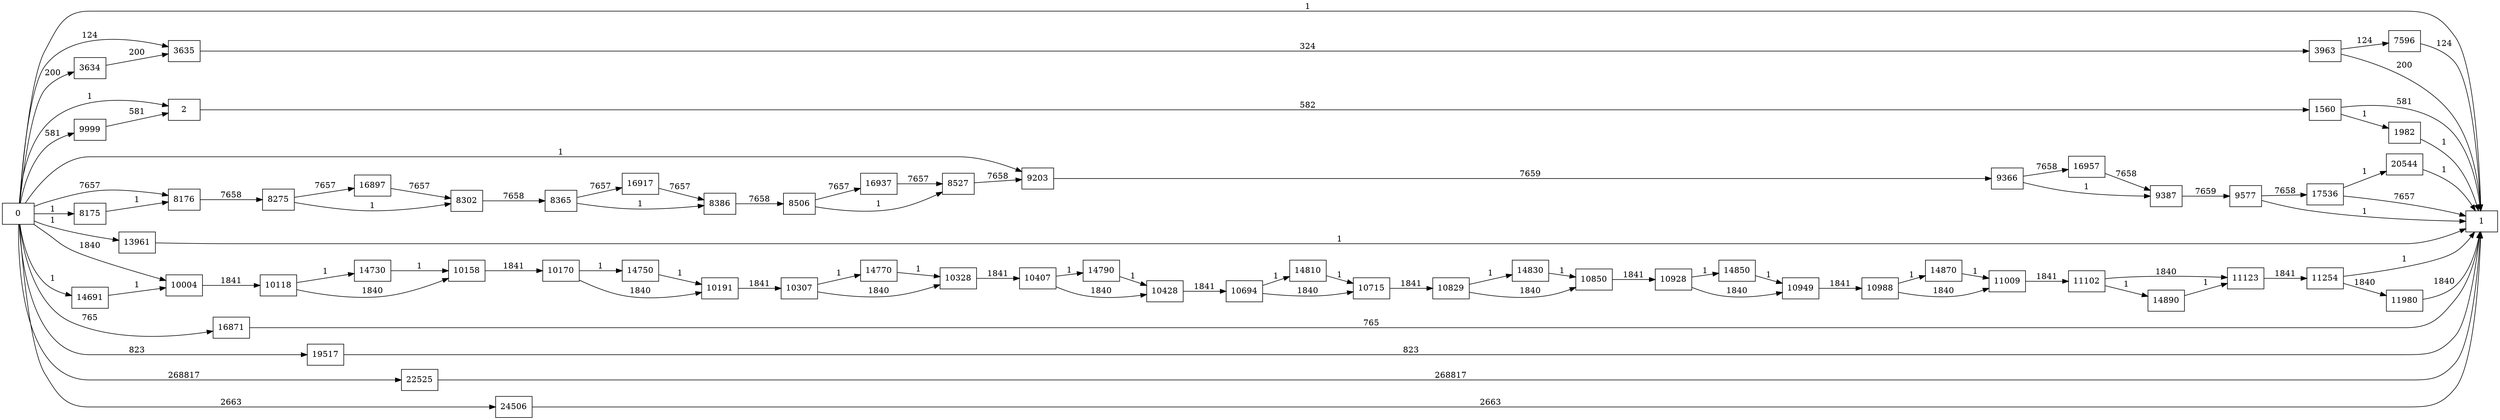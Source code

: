 digraph {
	graph [rankdir=LR]
	node [shape=rectangle]
	2 -> 1560 [label=582]
	1560 -> 1 [label=581]
	1560 -> 1982 [label=1]
	1982 -> 1 [label=1]
	3634 -> 3635 [label=200]
	3635 -> 3963 [label=324]
	3963 -> 1 [label=200]
	3963 -> 7596 [label=124]
	7596 -> 1 [label=124]
	8175 -> 8176 [label=1]
	8176 -> 8275 [label=7658]
	8275 -> 8302 [label=1]
	8275 -> 16897 [label=7657]
	8302 -> 8365 [label=7658]
	8365 -> 8386 [label=1]
	8365 -> 16917 [label=7657]
	8386 -> 8506 [label=7658]
	8506 -> 8527 [label=1]
	8506 -> 16937 [label=7657]
	8527 -> 9203 [label=7658]
	9203 -> 9366 [label=7659]
	9366 -> 9387 [label=1]
	9366 -> 16957 [label=7658]
	9387 -> 9577 [label=7659]
	9577 -> 1 [label=1]
	9577 -> 17536 [label=7658]
	9999 -> 2 [label=581]
	10004 -> 10118 [label=1841]
	10118 -> 10158 [label=1840]
	10118 -> 14730 [label=1]
	10158 -> 10170 [label=1841]
	10170 -> 10191 [label=1840]
	10170 -> 14750 [label=1]
	10191 -> 10307 [label=1841]
	10307 -> 10328 [label=1840]
	10307 -> 14770 [label=1]
	10328 -> 10407 [label=1841]
	10407 -> 10428 [label=1840]
	10407 -> 14790 [label=1]
	10428 -> 10694 [label=1841]
	10694 -> 10715 [label=1840]
	10694 -> 14810 [label=1]
	10715 -> 10829 [label=1841]
	10829 -> 10850 [label=1840]
	10829 -> 14830 [label=1]
	10850 -> 10928 [label=1841]
	10928 -> 10949 [label=1840]
	10928 -> 14850 [label=1]
	10949 -> 10988 [label=1841]
	10988 -> 11009 [label=1840]
	10988 -> 14870 [label=1]
	11009 -> 11102 [label=1841]
	11102 -> 11123 [label=1840]
	11102 -> 14890 [label=1]
	11123 -> 11254 [label=1841]
	11254 -> 1 [label=1]
	11254 -> 11980 [label=1840]
	11980 -> 1 [label=1840]
	13961 -> 1 [label=1]
	14691 -> 10004 [label=1]
	14730 -> 10158 [label=1]
	14750 -> 10191 [label=1]
	14770 -> 10328 [label=1]
	14790 -> 10428 [label=1]
	14810 -> 10715 [label=1]
	14830 -> 10850 [label=1]
	14850 -> 10949 [label=1]
	14870 -> 11009 [label=1]
	14890 -> 11123 [label=1]
	16871 -> 1 [label=765]
	16897 -> 8302 [label=7657]
	16917 -> 8386 [label=7657]
	16937 -> 8527 [label=7657]
	16957 -> 9387 [label=7658]
	17536 -> 1 [label=7657]
	17536 -> 20544 [label=1]
	19517 -> 1 [label=823]
	20544 -> 1 [label=1]
	22525 -> 1 [label=268817]
	24506 -> 1 [label=2663]
	0 -> 2 [label=1]
	0 -> 3635 [label=124]
	0 -> 8176 [label=7657]
	0 -> 9203 [label=1]
	0 -> 3634 [label=200]
	0 -> 1 [label=1]
	0 -> 8175 [label=1]
	0 -> 9999 [label=581]
	0 -> 10004 [label=1840]
	0 -> 13961 [label=1]
	0 -> 14691 [label=1]
	0 -> 16871 [label=765]
	0 -> 19517 [label=823]
	0 -> 22525 [label=268817]
	0 -> 24506 [label=2663]
}
